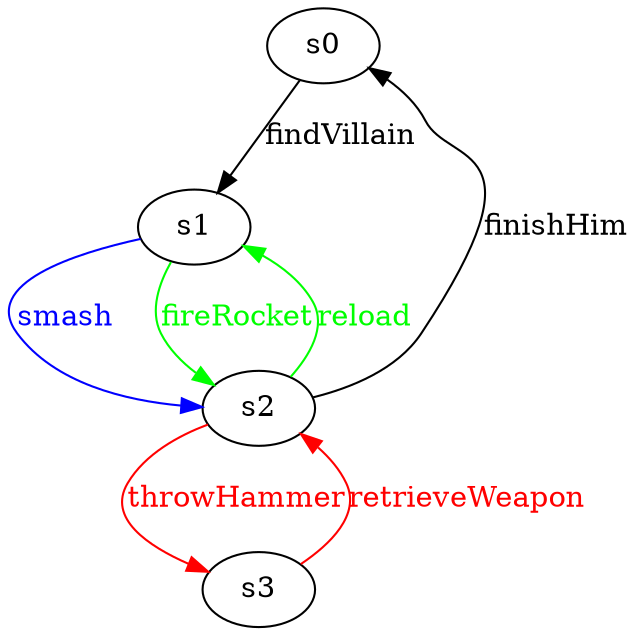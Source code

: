 digraph G {
    s0 [label="s0", color="#000000", fontcolor="#000000"];
    s1 [label="s1", color="#000000", fontcolor="#000000"];
    s2 [label="s2", color="#000000", fontcolor="#000000"];
    
      s3 [label="s3", color="#000000", fontcolor="#000000"];
    
  
    
      s0 -> s1 [label="findVillain", color="black", fontcolor="black"];
    
    
      s1 -> s2 [label="smash", color="blue", fontcolor="blue"];
    
    
      s1 -> s2 [label="fireRocket", color="green", fontcolor="green"];
    
    
      s2 -> s1 [label="reload", color="green", fontcolor="green"];
    
    
      s2 -> s0 [label="finishHim", color="black", fontcolor="black"];
    
    
      s2 -> s3 [label="throwHammer", color="red", fontcolor="red"];
    
    
      s3 -> s2 [label="retrieveWeapon", color="red", fontcolor="red"];
    
  }
  